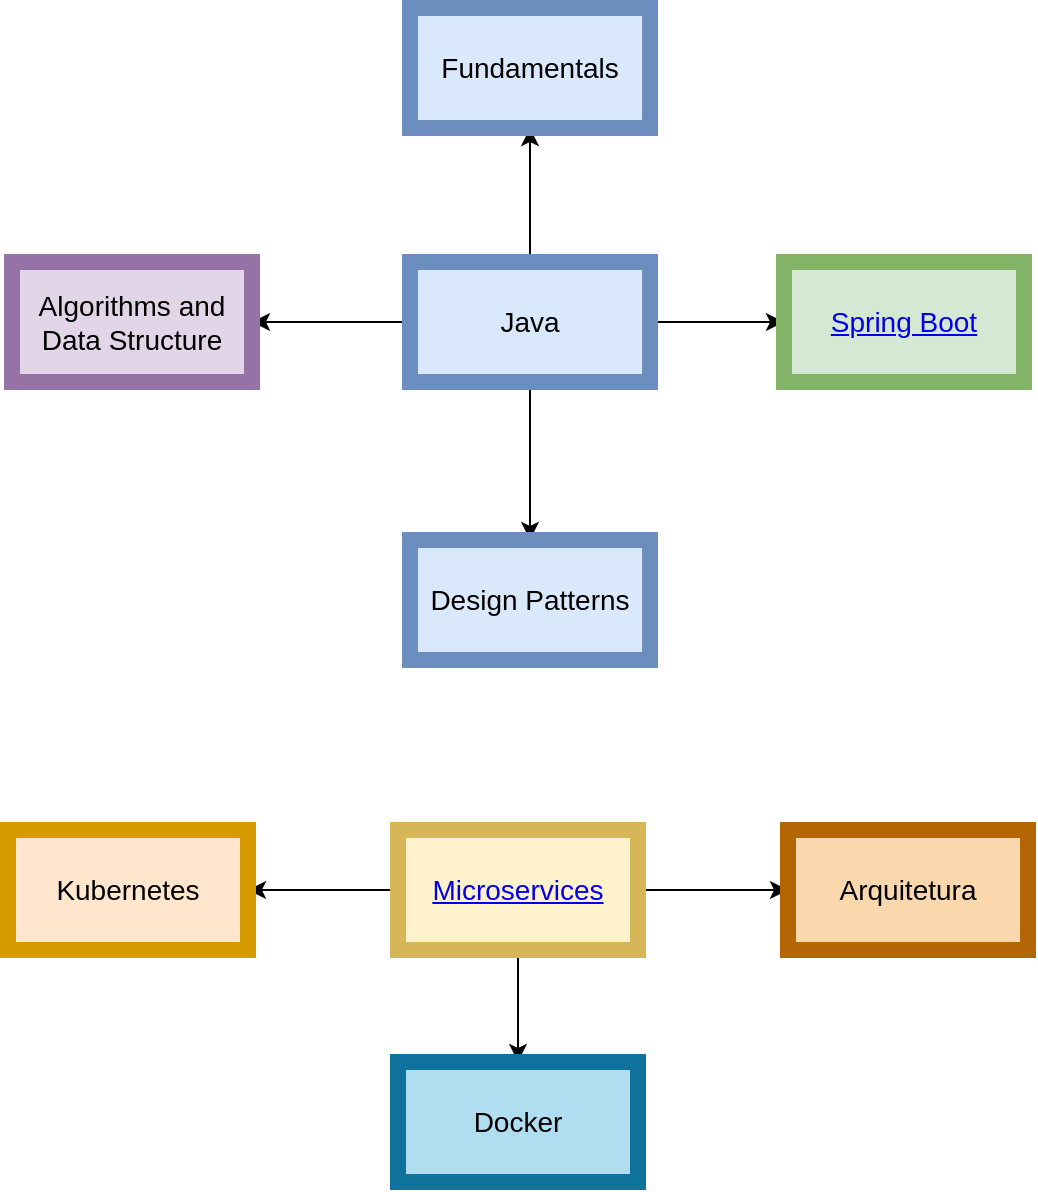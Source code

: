 <mxfile version="15.8.7" type="device" pages="6"><diagram id="kbGnq-TPXTudR8gtO8-b" name="study plan"><mxGraphModel dx="1346" dy="1938" grid="0" gridSize="10" guides="1" tooltips="1" connect="1" arrows="1" fold="1" page="1" pageScale="1" pageWidth="827" pageHeight="1169" math="0" shadow="0"><root><mxCell id="0"/><mxCell id="1" parent="0"/><mxCell id="55-_cdtYDqhyzyK0ff8D-12" style="edgeStyle=orthogonalEdgeStyle;rounded=0;orthogonalLoop=1;jettySize=auto;html=1;fontSize=14;" parent="1" source="55-_cdtYDqhyzyK0ff8D-1" target="55-_cdtYDqhyzyK0ff8D-4" edge="1"><mxGeometry relative="1" as="geometry"/></mxCell><mxCell id="55-_cdtYDqhyzyK0ff8D-13" style="edgeStyle=orthogonalEdgeStyle;rounded=0;orthogonalLoop=1;jettySize=auto;html=1;entryX=0.5;entryY=1;entryDx=0;entryDy=0;fontSize=14;" parent="1" source="55-_cdtYDqhyzyK0ff8D-1" target="55-_cdtYDqhyzyK0ff8D-5" edge="1"><mxGeometry relative="1" as="geometry"/></mxCell><mxCell id="55-_cdtYDqhyzyK0ff8D-14" style="edgeStyle=orthogonalEdgeStyle;rounded=0;orthogonalLoop=1;jettySize=auto;html=1;entryX=0;entryY=0.5;entryDx=0;entryDy=0;fontSize=14;" parent="1" source="55-_cdtYDqhyzyK0ff8D-1" target="55-_cdtYDqhyzyK0ff8D-3" edge="1"><mxGeometry relative="1" as="geometry"/></mxCell><mxCell id="3meGpAv1o4i2ULEsG5_q-2" style="edgeStyle=orthogonalEdgeStyle;rounded=0;orthogonalLoop=1;jettySize=auto;html=1;fontSize=14;" parent="1" source="55-_cdtYDqhyzyK0ff8D-1" target="3meGpAv1o4i2ULEsG5_q-1" edge="1"><mxGeometry relative="1" as="geometry"/></mxCell><mxCell id="55-_cdtYDqhyzyK0ff8D-1" value="Java" style="rounded=0;whiteSpace=wrap;html=1;strokeWidth=8;fillColor=#dae8fc;strokeColor=#6c8ebf;fontSize=14;" parent="1" vertex="1"><mxGeometry x="283" y="41" width="120" height="60" as="geometry"/></mxCell><mxCell id="55-_cdtYDqhyzyK0ff8D-8" style="edgeStyle=orthogonalEdgeStyle;rounded=0;orthogonalLoop=1;jettySize=auto;html=1;fontSize=14;" parent="1" source="55-_cdtYDqhyzyK0ff8D-2" target="55-_cdtYDqhyzyK0ff8D-7" edge="1"><mxGeometry relative="1" as="geometry"/></mxCell><mxCell id="55-_cdtYDqhyzyK0ff8D-9" style="edgeStyle=orthogonalEdgeStyle;rounded=0;orthogonalLoop=1;jettySize=auto;html=1;fontSize=14;" parent="1" source="55-_cdtYDqhyzyK0ff8D-2" target="55-_cdtYDqhyzyK0ff8D-6" edge="1"><mxGeometry relative="1" as="geometry"/></mxCell><mxCell id="55-_cdtYDqhyzyK0ff8D-11" style="edgeStyle=orthogonalEdgeStyle;rounded=0;orthogonalLoop=1;jettySize=auto;html=1;fontSize=14;" parent="1" source="55-_cdtYDqhyzyK0ff8D-2" target="55-_cdtYDqhyzyK0ff8D-10" edge="1"><mxGeometry relative="1" as="geometry"/></mxCell><mxCell id="55-_cdtYDqhyzyK0ff8D-2" value="&lt;a href=&quot;data:page/id,6a731a19-8d31-9384-78a2-239565b7b9f0&quot;&gt;Microservices&lt;/a&gt;" style="rounded=0;whiteSpace=wrap;html=1;strokeWidth=8;fillColor=#fff2cc;strokeColor=#d6b656;fontSize=14;" parent="1" vertex="1"><mxGeometry x="277" y="325" width="120" height="60" as="geometry"/></mxCell><mxCell id="55-_cdtYDqhyzyK0ff8D-3" value="&lt;a href=&quot;data:page/id,Dptkxv82JMY6hu6nzcHi&quot;&gt;Spring Boot&lt;/a&gt;" style="rounded=0;whiteSpace=wrap;html=1;strokeWidth=8;fillColor=#d5e8d4;strokeColor=#82b366;fontSize=14;" parent="1" vertex="1"><mxGeometry x="470" y="41" width="120" height="60" as="geometry"/></mxCell><mxCell id="55-_cdtYDqhyzyK0ff8D-4" value="Algorithms and Data Structure" style="rounded=0;whiteSpace=wrap;html=1;strokeWidth=8;fillColor=#e1d5e7;strokeColor=#9673a6;fontSize=14;" parent="1" vertex="1"><mxGeometry x="84" y="41" width="120" height="60" as="geometry"/></mxCell><mxCell id="55-_cdtYDqhyzyK0ff8D-5" value="Fundamentals" style="rounded=0;whiteSpace=wrap;html=1;strokeWidth=8;fillColor=#dae8fc;strokeColor=#6c8ebf;fontSize=14;" parent="1" vertex="1"><mxGeometry x="283" y="-86" width="120" height="60" as="geometry"/></mxCell><mxCell id="55-_cdtYDqhyzyK0ff8D-6" value="Docker" style="rounded=0;whiteSpace=wrap;html=1;strokeWidth=8;fillColor=#b1ddf0;strokeColor=#10739e;fontSize=14;" parent="1" vertex="1"><mxGeometry x="277" y="441" width="120" height="60" as="geometry"/></mxCell><mxCell id="55-_cdtYDqhyzyK0ff8D-7" value="Kubernetes" style="rounded=0;whiteSpace=wrap;html=1;strokeWidth=8;fillColor=#ffe6cc;strokeColor=#d79b00;fontSize=14;" parent="1" vertex="1"><mxGeometry x="82" y="325" width="120" height="60" as="geometry"/></mxCell><mxCell id="55-_cdtYDqhyzyK0ff8D-10" value="Arquitetura" style="rounded=0;whiteSpace=wrap;html=1;strokeWidth=8;fillColor=#fad7ac;strokeColor=#b46504;fontSize=14;" parent="1" vertex="1"><mxGeometry x="472" y="325" width="120" height="60" as="geometry"/></mxCell><mxCell id="3meGpAv1o4i2ULEsG5_q-1" value="Design Patterns" style="rounded=0;whiteSpace=wrap;html=1;strokeWidth=8;fillColor=#dae8fc;strokeColor=#6c8ebf;fontSize=14;" parent="1" vertex="1"><mxGeometry x="283" y="180" width="120" height="60" as="geometry"/></mxCell></root></mxGraphModel></diagram><diagram id="6a731a19-8d31-9384-78a2-239565b7b9f0" name="microservices"><mxGraphModel dx="2515" dy="769" grid="0" gridSize="10" guides="0" tooltips="1" connect="1" arrows="1" fold="1" page="1" pageScale="1" pageWidth="1169" pageHeight="827" background="none" math="0" shadow="0"><root><mxCell id="0"/><mxCell id="1" parent="0"/><mxCell id="1746" value="" style="edgeStyle=none;rounded=0;jumpStyle=none;html=1;shadow=0;labelBackgroundColor=none;startArrow=none;startFill=0;endArrow=classic;endFill=1;jettySize=auto;orthogonalLoop=1;strokeColor=#2F5B7C;strokeWidth=3;fontFamily=Helvetica;fontSize=16;fontColor=#23445D;spacing=5;" parent="1" source="1749" target="1771" edge="1"><mxGeometry relative="1" as="geometry"/></mxCell><mxCell id="1748" value="" style="edgeStyle=none;rounded=0;jumpStyle=none;html=1;shadow=0;labelBackgroundColor=none;startArrow=none;startFill=0;endArrow=classic;endFill=1;jettySize=auto;orthogonalLoop=1;strokeColor=#2F5B7C;strokeWidth=3;fontFamily=Helvetica;fontSize=16;fontColor=#23445D;spacing=5;" parent="1" source="1749" target="1753" edge="1"><mxGeometry relative="1" as="geometry"/></mxCell><mxCell id="1749" value="Container World" style="rounded=1;whiteSpace=wrap;html=1;shadow=0;labelBackgroundColor=none;strokeColor=none;strokeWidth=3;fillColor=#2F5B7C;fontFamily=Helvetica;fontSize=16;fontColor=#FFFFFF;align=center;fontStyle=1;spacing=5;arcSize=7;perimeterSpacing=2;" parent="1" vertex="1"><mxGeometry x="495" y="380.5" width="150" height="70" as="geometry"/></mxCell><mxCell id="1753" value="Kubernetes" style="rounded=1;whiteSpace=wrap;html=1;shadow=0;labelBackgroundColor=none;strokeColor=none;strokeWidth=3;fillColor=#FF3333;fontFamily=Helvetica;fontSize=14;fontColor=#FFFFFF;align=center;spacing=5;fontStyle=1;arcSize=7;perimeterSpacing=2;" parent="1" vertex="1"><mxGeometry x="295" y="385.5" width="150" height="60" as="geometry"/></mxCell><mxCell id="vf5vQlhIEn8N4HTZZktG-1773" style="edgeStyle=orthogonalEdgeStyle;rounded=0;orthogonalLoop=1;jettySize=auto;html=1;" parent="1" source="1771" target="vf5vQlhIEn8N4HTZZktG-1771" edge="1"><mxGeometry relative="1" as="geometry"><Array as="points"><mxPoint x="910" y="416"/><mxPoint x="910" y="325"/></Array></mxGeometry></mxCell><mxCell id="1771" value="Docker" style="rounded=1;whiteSpace=wrap;html=1;shadow=0;labelBackgroundColor=none;strokeColor=none;strokeWidth=3;fillColor=#12aab5;fontFamily=Helvetica;fontSize=14;fontColor=#FFFFFF;align=center;spacing=5;fontStyle=1;arcSize=7;perimeterSpacing=2;" parent="1" vertex="1"><mxGeometry x="720" y="385.5" width="150" height="60" as="geometry"/></mxCell><mxCell id="gWIFs761Fdbb7PngU2ld-1779" value="&lt;div style=&quot;text-align: left;&quot;&gt;&lt;font style=&quot;font-size: 16px;&quot; color=&quot;#ffffff&quot; face=&quot;Verdana&quot;&gt;Kubernetes is a portable, extensible, open source platform for managing containerized workloads and services&lt;/font&gt;&lt;br&gt;&lt;/div&gt;" style="rounded=0;whiteSpace=wrap;html=1;fillColor=#FF6666;fontColor=#ffffff;strokeColor=#6F0000;" parent="1" vertex="1"><mxGeometry x="20" y="294.5" width="265" height="120" as="geometry"/></mxCell><mxCell id="gWIFs761Fdbb7PngU2ld-1780" value="" style="shape=image;verticalLabelPosition=bottom;labelBackgroundColor=default;verticalAlign=top;aspect=fixed;imageAspect=0;image=https://d33wubrfki0l68.cloudfront.net/26a177ede4d7b032362289c6fccd448fc4a91174/eb693/images/docs/container_evolution.svg;" parent="1" vertex="1"><mxGeometry x="250" y="60.0" width="580" height="214.6" as="geometry"/></mxCell><mxCell id="gWIFs761Fdbb7PngU2ld-1781" value="&lt;span style=&quot;font-size: 16px;&quot;&gt;Kubernetes is open-source orchestration software that provides an API to control how and where those containers will run&lt;/span&gt;" style="rounded=0;whiteSpace=wrap;html=1;fontFamily=Verdana;fontColor=#ffffff;fillColor=#FF6666;align=left;strokeColor=#6F0000;" parent="1" vertex="1"><mxGeometry x="20" y="445.5" width="265" height="118.5" as="geometry"/></mxCell><mxCell id="gWIFs761Fdbb7PngU2ld-1782" value="" style="sketch=0;aspect=fixed;html=1;points=[];align=center;image;fontSize=12;image=img/lib/mscae/Docker.svg;labelBackgroundColor=none;fontFamily=Verdana;fontColor=#FFFFFF;fillColor=#0E4599;" parent="1" vertex="1"><mxGeometry x="720" y="314.9" width="80" height="65.6" as="geometry"/></mxCell><mxCell id="gWIFs761Fdbb7PngU2ld-1783" value="" style="sketch=0;html=1;dashed=0;whitespace=wrap;fillColor=#FF3333;strokeColor=#ffffff;points=[[0.005,0.63,0],[0.1,0.2,0],[0.9,0.2,0],[0.5,0,0],[0.995,0.63,0],[0.72,0.99,0],[0.5,1,0],[0.28,0.99,0]];shape=mxgraph.kubernetes.icon;prIcon=job;labelBackgroundColor=none;fontFamily=Verdana;fontSize=16;fontColor=#FFFFFF;" parent="1" vertex="1"><mxGeometry x="295" y="332.5" width="50" height="48" as="geometry"/></mxCell><mxCell id="gWIFs761Fdbb7PngU2ld-1784" value="&lt;span style=&quot;font-size: 16px;&quot;&gt;&lt;font color=&quot;#000000&quot;&gt;Docker is a suite development tool for creating, sharing and running individual containers.&lt;/font&gt;&lt;/span&gt;" style="rounded=0;whiteSpace=wrap;html=1;fontFamily=Verdana;fontColor=#ffffff;fillColor=#EEFAFD;align=left;strokeColor=#6F0000;" parent="1" vertex="1"><mxGeometry x="720" y="459.5" width="265" height="90.5" as="geometry"/></mxCell><mxCell id="gWIFs761Fdbb7PngU2ld-1785" value="" style="shape=image;verticalLabelPosition=bottom;labelBackgroundColor=default;verticalAlign=top;aspect=fixed;imageAspect=0;image=https://dt-cdn.net/wp-content/uploads/2021/09/docker_architecture.svg;" parent="1" vertex="1"><mxGeometry x="900" y="550" width="520" height="272" as="geometry"/></mxCell><mxCell id="vf5vQlhIEn8N4HTZZktG-1771" value="docker-compose" style="rounded=1;whiteSpace=wrap;html=1;shadow=0;labelBackgroundColor=none;strokeColor=none;strokeWidth=3;fillColor=#12aab5;fontFamily=Helvetica;fontSize=14;fontColor=#FFFFFF;align=center;spacing=5;fontStyle=1;arcSize=7;perimeterSpacing=2;" parent="1" vertex="1"><mxGeometry x="940" y="294.5" width="150" height="60" as="geometry"/></mxCell><mxCell id="vf5vQlhIEn8N4HTZZktG-1772" value="&lt;span style=&quot;font-size: 16px;&quot;&gt;&lt;font color=&quot;#000000&quot;&gt;Compose is a tool for defining and running multi-container Dockers applications, you can use YAML file to configure your application's services.&lt;/font&gt;&lt;/span&gt;" style="rounded=0;whiteSpace=wrap;html=1;fontFamily=Verdana;fontColor=#ffffff;fillColor=#EEFAFD;align=left;strokeColor=#6F0000;" parent="1" vertex="1"><mxGeometry x="1110" y="279.25" width="265" height="140.75" as="geometry"/></mxCell><mxCell id="vf5vQlhIEn8N4HTZZktG-1774" value="&lt;span style=&quot;font-size: 16px;&quot;&gt;&lt;font color=&quot;#66b2ff&quot; face=&quot;Courier New&quot;&gt;docker compose up&lt;/font&gt;&lt;/span&gt;" style="rounded=0;whiteSpace=wrap;html=1;fontFamily=Verdana;fontColor=#ffffff;fillColor=#000000;align=left;strokeColor=#6F0000;" parent="1" vertex="1"><mxGeometry x="1110" y="429.5" width="170" height="20.5" as="geometry"/></mxCell><mxCell id="f9AKN2UVQgBBTskNlGeu-1776" value="Car" style="swimlane;fontStyle=0;childLayout=stackLayout;horizontal=1;startSize=30;horizontalStack=0;resizeParent=1;resizeParentMax=0;resizeLast=0;collapsible=1;marginBottom=0;fontFamily=Verdana;fontSize=14;strokeColor=#9673a6;strokeWidth=5;fillColor=#e1d5e7;" parent="1" vertex="1"><mxGeometry x="-140" y="760" width="140" height="180" as="geometry"/></mxCell><mxCell id="f9AKN2UVQgBBTskNlGeu-1777" value="id" style="text;strokeColor=none;fillColor=none;align=left;verticalAlign=middle;spacingLeft=4;spacingRight=4;overflow=hidden;points=[[0,0.5],[1,0.5]];portConstraint=eastwest;rotatable=0;fontFamily=Verdana;fontSize=14;fontColor=#000000;" parent="f9AKN2UVQgBBTskNlGeu-1776" vertex="1"><mxGeometry y="30" width="140" height="30" as="geometry"/></mxCell><mxCell id="f9AKN2UVQgBBTskNlGeu-1778" value="model" style="text;strokeColor=none;fillColor=none;align=left;verticalAlign=middle;spacingLeft=4;spacingRight=4;overflow=hidden;points=[[0,0.5],[1,0.5]];portConstraint=eastwest;rotatable=0;fontFamily=Verdana;fontSize=14;fontColor=#000000;" parent="f9AKN2UVQgBBTskNlGeu-1776" vertex="1"><mxGeometry y="60" width="140" height="30" as="geometry"/></mxCell><mxCell id="f9AKN2UVQgBBTskNlGeu-1779" value="brand" style="text;strokeColor=none;fillColor=none;align=left;verticalAlign=middle;spacingLeft=4;spacingRight=4;overflow=hidden;points=[[0,0.5],[1,0.5]];portConstraint=eastwest;rotatable=0;fontFamily=Verdana;fontSize=14;fontColor=#000000;" parent="f9AKN2UVQgBBTskNlGeu-1776" vertex="1"><mxGeometry y="90" width="140" height="30" as="geometry"/></mxCell><mxCell id="f9AKN2UVQgBBTskNlGeu-1780" value="hp" style="text;strokeColor=none;fillColor=none;align=left;verticalAlign=middle;spacingLeft=4;spacingRight=4;overflow=hidden;points=[[0,0.5],[1,0.5]];portConstraint=eastwest;rotatable=0;fontFamily=Verdana;fontSize=14;fontColor=#000000;" parent="f9AKN2UVQgBBTskNlGeu-1776" vertex="1"><mxGeometry y="120" width="140" height="30" as="geometry"/></mxCell><mxCell id="f9AKN2UVQgBBTskNlGeu-1781" value="maxSpeed" style="text;strokeColor=none;fillColor=none;align=left;verticalAlign=middle;spacingLeft=4;spacingRight=4;overflow=hidden;points=[[0,0.5],[1,0.5]];portConstraint=eastwest;rotatable=0;fontFamily=Verdana;fontSize=14;fontColor=#000000;" parent="f9AKN2UVQgBBTskNlGeu-1776" vertex="1"><mxGeometry y="150" width="140" height="30" as="geometry"/></mxCell><mxCell id="f9AKN2UVQgBBTskNlGeu-1795" style="edgeStyle=orthogonalEdgeStyle;rounded=0;orthogonalLoop=1;jettySize=auto;html=1;fontFamily=Verdana;fontSize=14;fontColor=#000000;" parent="1" source="f9AKN2UVQgBBTskNlGeu-1785" target="f9AKN2UVQgBBTskNlGeu-1790" edge="1"><mxGeometry relative="1" as="geometry"/></mxCell><mxCell id="f9AKN2UVQgBBTskNlGeu-1785" value="API" style="rounded=0;whiteSpace=wrap;html=1;fontFamily=Verdana;fontSize=14;strokeColor=#b85450;strokeWidth=5;fillColor=#f8cecc;" parent="1" vertex="1"><mxGeometry x="50" y="762" width="120" height="60" as="geometry"/></mxCell><mxCell id="f9AKN2UVQgBBTskNlGeu-1786" value="/EXEMPLO :GET" style="rounded=0;whiteSpace=wrap;html=1;fontFamily=Verdana;fontSize=14;strokeColor=#82b366;strokeWidth=5;fillColor=#d5e8d4;" parent="1" vertex="1"><mxGeometry x="165" y="750" width="120" height="30" as="geometry"/></mxCell><mxCell id="f9AKN2UVQgBBTskNlGeu-1787" value="/ :GET" style="rounded=0;whiteSpace=wrap;html=1;fontFamily=Verdana;fontSize=14;strokeColor=#82b366;strokeWidth=5;fillColor=#d5e8d4;" parent="1" vertex="1"><mxGeometry x="165" y="780" width="120" height="30" as="geometry"/></mxCell><mxCell id="f9AKN2UVQgBBTskNlGeu-1788" value="/ : POST" style="rounded=0;whiteSpace=wrap;html=1;fontFamily=Verdana;fontSize=14;strokeColor=#82b366;strokeWidth=5;fillColor=#d5e8d4;" parent="1" vertex="1"><mxGeometry x="165" y="810" width="120" height="30" as="geometry"/></mxCell><mxCell id="f9AKN2UVQgBBTskNlGeu-1796" style="edgeStyle=orthogonalEdgeStyle;rounded=0;orthogonalLoop=1;jettySize=auto;html=1;entryX=0.5;entryY=1;entryDx=0;entryDy=0;fontFamily=Verdana;fontSize=14;fontColor=#000000;" parent="1" source="f9AKN2UVQgBBTskNlGeu-1790" target="f9AKN2UVQgBBTskNlGeu-1785" edge="1"><mxGeometry relative="1" as="geometry"/></mxCell><mxCell id="f9AKN2UVQgBBTskNlGeu-1790" value="MYSQL" style="shape=cylinder3;whiteSpace=wrap;html=1;boundedLbl=1;backgroundOutline=1;size=15;fontFamily=Verdana;fontSize=14;strokeColor=#d6b656;strokeWidth=5;fillColor=#fff2cc;" parent="1" vertex="1"><mxGeometry x="75" y="920" width="70" height="93.33" as="geometry"/></mxCell><mxCell id="f9AKN2UVQgBBTskNlGeu-1791" value="" style="sketch=0;aspect=fixed;html=1;points=[];align=center;image;fontSize=12;image=img/lib/mscae/Docker.svg;fontFamily=Verdana;fontColor=#000000;strokeColor=#006600;strokeWidth=5;fillColor=#FFFFFF;" parent="1" vertex="1"><mxGeometry x="180.58" y="922" width="88.42" height="72.5" as="geometry"/></mxCell><mxCell id="f9AKN2UVQgBBTskNlGeu-1792" value="&lt;font style=&quot;font-size: 12px;&quot;&gt;docker-compose&lt;/font&gt;" style="shape=note;whiteSpace=wrap;html=1;backgroundOutline=1;darkOpacity=0.05;fontFamily=Verdana;fontSize=14;strokeColor=#6c8ebf;strokeWidth=3;fillColor=#dae8fc;" parent="1" vertex="1"><mxGeometry x="294" y="897" width="80" height="97.5" as="geometry"/></mxCell><mxCell id="f9AKN2UVQgBBTskNlGeu-1797" value="&lt;font style=&quot;font-size: 11px;&quot;&gt;to start and configure mysql (check the configurations inside docker-compose)&lt;/font&gt;" style="rounded=1;whiteSpace=wrap;html=1;fontFamily=Verdana;fontSize=14;strokeColor=#6c8ebf;strokeWidth=2;fillColor=#dae8fc;align=left;glass=0;" parent="1" vertex="1"><mxGeometry x="180.58" y="1013.33" width="220" height="60" as="geometry"/></mxCell><mxCell id="f9AKN2UVQgBBTskNlGeu-1798" value="&lt;b&gt;&lt;font style=&quot;font-size: 21px;&quot;&gt;API - CAR&lt;/font&gt;&lt;/b&gt;" style="text;html=1;strokeColor=#9673a6;fillColor=#e1d5e7;align=center;verticalAlign=middle;whiteSpace=wrap;rounded=0;glass=0;fontFamily=Verdana;fontSize=12;" parent="1" vertex="1"><mxGeometry x="31" y="670" width="160" height="43" as="geometry"/></mxCell><mxCell id="f9AKN2UVQgBBTskNlGeu-1799" value="/csv :GET" style="rounded=0;whiteSpace=wrap;html=1;fontFamily=Verdana;fontSize=14;strokeColor=#82b366;strokeWidth=5;fillColor=#d5e8d4;" parent="1" vertex="1"><mxGeometry x="165" y="841" width="120" height="30" as="geometry"/></mxCell><mxCell id="f9AKN2UVQgBBTskNlGeu-1801" value="&lt;font style=&quot;font-size: 9px;&quot;&gt;convert all cars from mysql into csv file.&lt;/font&gt;" style="rounded=1;whiteSpace=wrap;html=1;fontFamily=Verdana;fontSize=14;strokeColor=#666666;strokeWidth=2;fillColor=#f5f5f5;align=left;glass=0;fontColor=#333333;" parent="1" vertex="1"><mxGeometry x="322" y="849" width="188" height="20" as="geometry"/></mxCell><mxCell id="f9AKN2UVQgBBTskNlGeu-1800" value="" style="sketch=0;pointerEvents=1;shadow=0;dashed=0;html=1;strokeColor=none;fillColor=#505050;labelPosition=center;verticalLabelPosition=bottom;verticalAlign=top;outlineConnect=0;align=center;shape=mxgraph.office.concepts.download;rounded=1;glass=0;fontFamily=Verdana;fontSize=21;fontColor=#000000;" parent="1" vertex="1"><mxGeometry x="291" y="843" width="24.86" height="29" as="geometry"/></mxCell></root></mxGraphModel></diagram><diagram id="Dptkxv82JMY6hu6nzcHi" name="spring"><mxGraphModel dx="2173" dy="1938" grid="1" gridSize="10" guides="1" tooltips="1" connect="1" arrows="1" fold="1" page="1" pageScale="1" pageWidth="827" pageHeight="1169" math="0" shadow="0"><root><mxCell id="0"/><mxCell id="1" parent="0"/><mxCell id="MZFndLE01fhHQ8SadDTf-21" value="" style="rounded=0;whiteSpace=wrap;html=1;fontFamily=Verdana;fontSize=14;strokeWidth=5;fillColor=#FFFFFF;strokeColor=#006600;fontColor=#333333;" parent="1" vertex="1"><mxGeometry x="-740" y="-25" width="590" height="610" as="geometry"/></mxCell><mxCell id="MZFndLE01fhHQ8SadDTf-10" style="edgeStyle=orthogonalEdgeStyle;rounded=0;orthogonalLoop=1;jettySize=auto;html=1;fontFamily=Verdana;fontSize=14;fontColor=#000000;" parent="1" source="MZFndLE01fhHQ8SadDTf-1" target="MZFndLE01fhHQ8SadDTf-5" edge="1"><mxGeometry relative="1" as="geometry"/></mxCell><mxCell id="MZFndLE01fhHQ8SadDTf-1" value="&lt;font color=&quot;#33ff33&quot; face=&quot;Verdana&quot; style=&quot;font-size: 19px;&quot;&gt;Spring&lt;/font&gt;" style="rounded=0;whiteSpace=wrap;html=1;fontFamily=Courier New;fontColor=#66B2FF;fillColor=#000000;" parent="1" vertex="1"><mxGeometry x="350" y="280" width="120" height="60" as="geometry"/></mxCell><mxCell id="MZFndLE01fhHQ8SadDTf-2" value="&lt;font style=&quot;font-size: 14px;&quot; face=&quot;Verdana&quot;&gt;Spring is an ecosystem of projects that make programming Java quicker, easier and safer.&lt;/font&gt;" style="rounded=0;whiteSpace=wrap;html=1;fontFamily=Courier New;fillColor=#d5e8d4;strokeColor=#82b366;" parent="1" vertex="1"><mxGeometry x="480" y="190" width="220" height="100" as="geometry"/></mxCell><mxCell id="MZFndLE01fhHQ8SadDTf-3" value="&lt;font style=&quot;font-size: 14px;&quot; face=&quot;Verdana&quot;&gt;Spring boot is a project from spring plataform.&lt;/font&gt;" style="rounded=0;whiteSpace=wrap;html=1;fontFamily=Courier New;fillColor=#d5e8d4;strokeColor=#82b366;" parent="1" vertex="1"><mxGeometry x="105" y="360" width="220" height="50" as="geometry"/></mxCell><mxCell id="MZFndLE01fhHQ8SadDTf-4" value="&lt;span style=&quot;font-size: 14px; font-family: Verdana; background-color: initial;&quot;&gt;Spring Boot Spring Framework (Core) Spring Data Spring Cloud Spring Security Spring Integration Spring Batch Spring Web Flow Spring Web Services&lt;/span&gt;" style="rounded=0;whiteSpace=wrap;html=1;fontFamily=Courier New;fillColor=#d5e8d4;strokeColor=#82b366;align=left;" parent="1" vertex="1"><mxGeometry x="710" y="190" width="265.83" height="110" as="geometry"/></mxCell><mxCell id="MZFndLE01fhHQ8SadDTf-11" style="edgeStyle=orthogonalEdgeStyle;rounded=0;orthogonalLoop=1;jettySize=auto;html=1;fontFamily=Verdana;fontSize=14;fontColor=#000000;" parent="1" source="MZFndLE01fhHQ8SadDTf-5" target="MZFndLE01fhHQ8SadDTf-7" edge="1"><mxGeometry relative="1" as="geometry"/></mxCell><mxCell id="MZFndLE01fhHQ8SadDTf-12" style="edgeStyle=orthogonalEdgeStyle;rounded=0;orthogonalLoop=1;jettySize=auto;html=1;entryX=1;entryY=0.5;entryDx=0;entryDy=0;fontFamily=Verdana;fontSize=14;fontColor=#000000;" parent="1" source="MZFndLE01fhHQ8SadDTf-5" target="MZFndLE01fhHQ8SadDTf-6" edge="1"><mxGeometry relative="1" as="geometry"/></mxCell><mxCell id="MZFndLE01fhHQ8SadDTf-5" value="&lt;font color=&quot;#33ff33&quot; face=&quot;Verdana&quot; style=&quot;font-size: 19px;&quot;&gt;Spring-boot&lt;/font&gt;" style="rounded=0;whiteSpace=wrap;html=1;fontFamily=Courier New;fontColor=#66B2FF;fillColor=#000000;strokeWidth=2;" parent="1" vertex="1"><mxGeometry x="150" y="280" width="130" height="60" as="geometry"/></mxCell><mxCell id="MZFndLE01fhHQ8SadDTf-6" value="&lt;font color=&quot;#33ff33&quot; face=&quot;Verdana&quot; style=&quot;font-size: 19px;&quot;&gt;Spring initialzr&lt;/font&gt;" style="rounded=0;whiteSpace=wrap;html=1;fontFamily=Courier New;fontColor=#66B2FF;fillColor=#000000;" parent="1" vertex="1"><mxGeometry x="-90" y="80" width="170" height="40" as="geometry"/></mxCell><mxCell id="MZFndLE01fhHQ8SadDTf-23" style="edgeStyle=orthogonalEdgeStyle;rounded=0;orthogonalLoop=1;jettySize=auto;html=1;fontFamily=Verdana;fontSize=14;fontColor=#000000;" parent="1" source="MZFndLE01fhHQ8SadDTf-7" target="MZFndLE01fhHQ8SadDTf-21" edge="1"><mxGeometry relative="1" as="geometry"/></mxCell><mxCell id="MZFndLE01fhHQ8SadDTf-7" value="&lt;font color=&quot;#33ff33&quot; face=&quot;Verdana&quot; style=&quot;font-size: 19px;&quot;&gt;Annotations @&lt;/font&gt;" style="rounded=0;whiteSpace=wrap;html=1;fontFamily=Courier New;fontColor=#66B2FF;fillColor=#000000;" parent="1" vertex="1"><mxGeometry x="-90" y="260" width="170" height="40" as="geometry"/></mxCell><mxCell id="MZFndLE01fhHQ8SadDTf-8" value="&lt;font color=&quot;#33ff33&quot; face=&quot;Verdana&quot; style=&quot;font-size: 19px;&quot;&gt;@RestController&lt;/font&gt;" style="rounded=0;whiteSpace=wrap;html=1;fontFamily=Courier New;fontColor=#66B2FF;fillColor=#000000;" parent="1" vertex="1"><mxGeometry x="-420" y="5" width="200" height="40" as="geometry"/></mxCell><mxCell id="MZFndLE01fhHQ8SadDTf-14" value="&lt;font style=&quot;font-size: 14px;&quot; face=&quot;Verdana&quot;&gt;Declare that the class is a web controller&amp;nbsp;&lt;/font&gt;" style="rounded=0;whiteSpace=wrap;html=1;fontFamily=Courier New;fillColor=#d5e8d4;strokeColor=#82b366;" parent="1" vertex="1"><mxGeometry x="-660" y="5" width="230" height="40" as="geometry"/></mxCell><mxCell id="MZFndLE01fhHQ8SadDTf-15" value="&lt;font color=&quot;#33ff33&quot; face=&quot;Verdana&quot; style=&quot;font-size: 14px;&quot;&gt;@EnableAutoConfiguration&lt;/font&gt;" style="rounded=0;whiteSpace=wrap;html=1;fontFamily=Courier New;fontColor=#66B2FF;fillColor=#000000;" parent="1" vertex="1"><mxGeometry x="-420" y="65" width="200" height="50" as="geometry"/></mxCell><mxCell id="MZFndLE01fhHQ8SadDTf-16" value="&lt;font face=&quot;Verdana&quot;&gt;&lt;span style=&quot;font-size: 14px;&quot;&gt;Tells to Spring automatically configure the application based on the dependencies&lt;/span&gt;&lt;/font&gt;" style="rounded=0;whiteSpace=wrap;html=1;fontFamily=Courier New;fillColor=#d5e8d4;strokeColor=#82b366;" parent="1" vertex="1"><mxGeometry x="-660" y="65" width="230" height="50" as="geometry"/></mxCell><mxCell id="MZFndLE01fhHQ8SadDTf-18" value="&lt;font color=&quot;#33ff33&quot; face=&quot;Verdana&quot; style=&quot;font-size: 19px;&quot;&gt;@RequestMapping&lt;/font&gt;" style="rounded=0;whiteSpace=wrap;html=1;fontFamily=Courier New;fontColor=#66B2FF;fillColor=#000000;" parent="1" vertex="1"><mxGeometry x="-420" y="145" width="200" height="40" as="geometry"/></mxCell><mxCell id="MZFndLE01fhHQ8SadDTf-19" value="&lt;font face=&quot;Verdana&quot;&gt;&lt;span style=&quot;font-size: 14px;&quot;&gt;Used to map requests&lt;/span&gt;&lt;/font&gt;" style="rounded=0;whiteSpace=wrap;html=1;fontFamily=Courier New;fillColor=#d5e8d4;strokeColor=#82b366;" parent="1" vertex="1"><mxGeometry x="-660" y="145" width="230" height="40" as="geometry"/></mxCell><mxCell id="9zqOnmc95bfNwCySWQtH-1" value="&lt;font color=&quot;#33ff33&quot; face=&quot;Verdana&quot; style=&quot;font-size: 19px;&quot;&gt;@Autowired&lt;/font&gt;" style="rounded=0;whiteSpace=wrap;html=1;fontFamily=Courier New;fontColor=#66B2FF;fillColor=#000000;" parent="1" vertex="1"><mxGeometry x="-420" y="205" width="200" height="40" as="geometry"/></mxCell><mxCell id="9zqOnmc95bfNwCySWQtH-2" value="&lt;font face=&quot;Verdana&quot;&gt;&lt;span style=&quot;font-size: 14px;&quot;&gt;Force the dependency injection&lt;/span&gt;&lt;/font&gt;" style="rounded=0;whiteSpace=wrap;html=1;fontFamily=Courier New;fillColor=#d5e8d4;strokeColor=#82b366;" parent="1" vertex="1"><mxGeometry x="-660" y="205" width="230" height="40" as="geometry"/></mxCell><mxCell id="9zqOnmc95bfNwCySWQtH-3" value="&lt;font color=&quot;#33ff33&quot; face=&quot;Verdana&quot; style=&quot;font-size: 19px;&quot;&gt;@Service&lt;/font&gt;" style="rounded=0;whiteSpace=wrap;html=1;fontFamily=Courier New;fontColor=#66B2FF;fillColor=#000000;" parent="1" vertex="1"><mxGeometry x="-420" y="275" width="200" height="80" as="geometry"/></mxCell><mxCell id="9zqOnmc95bfNwCySWQtH-4" value="&lt;font face=&quot;Verdana&quot;&gt;&lt;span style=&quot;font-size: 14px;&quot;&gt;To indicate that class belongs to service layer, a candidate for dependency injection as (@Component)&lt;/span&gt;&lt;/font&gt;" style="rounded=0;whiteSpace=wrap;html=1;fontFamily=Courier New;fillColor=#d5e8d4;strokeColor=#82b366;" parent="1" vertex="1"><mxGeometry x="-660" y="275" width="230" height="80" as="geometry"/></mxCell><mxCell id="9zqOnmc95bfNwCySWQtH-9" style="edgeStyle=orthogonalEdgeStyle;rounded=0;orthogonalLoop=1;jettySize=auto;html=1;fontFamily=Verdana;fontSize=9;fontColor=#000000;fillColor=#d5e8d4;strokeColor=#82b366;" parent="1" source="9zqOnmc95bfNwCySWQtH-5" target="9zqOnmc95bfNwCySWQtH-7" edge="1"><mxGeometry relative="1" as="geometry"/></mxCell><mxCell id="9zqOnmc95bfNwCySWQtH-10" style="edgeStyle=orthogonalEdgeStyle;rounded=0;orthogonalLoop=1;jettySize=auto;html=1;fontFamily=Verdana;fontSize=9;fontColor=#000000;fillColor=#d5e8d4;strokeColor=#82b366;" parent="1" source="9zqOnmc95bfNwCySWQtH-5" target="9zqOnmc95bfNwCySWQtH-8" edge="1"><mxGeometry relative="1" as="geometry"/></mxCell><mxCell id="9zqOnmc95bfNwCySWQtH-11" style="edgeStyle=orthogonalEdgeStyle;rounded=0;orthogonalLoop=1;jettySize=auto;html=1;fontFamily=Verdana;fontSize=9;fontColor=#000000;fillColor=#d5e8d4;strokeColor=#82b366;" parent="1" source="9zqOnmc95bfNwCySWQtH-5" target="9zqOnmc95bfNwCySWQtH-6" edge="1"><mxGeometry relative="1" as="geometry"/></mxCell><mxCell id="9zqOnmc95bfNwCySWQtH-5" value="&lt;font face=&quot;Verdana&quot; style=&quot;font-size: 19px;&quot;&gt;@Component&lt;/font&gt;" style="rounded=0;whiteSpace=wrap;html=1;fontFamily=Courier New;fillColor=#d5e8d4;strokeColor=#82b366;fontColor=#000000;" parent="1" vertex="1"><mxGeometry x="-525.5" y="395" width="163" height="40" as="geometry"/></mxCell><mxCell id="9zqOnmc95bfNwCySWQtH-6" value="&lt;font face=&quot;Verdana&quot; style=&quot;font-size: 19px;&quot;&gt;@Controller&lt;/font&gt;" style="rounded=0;whiteSpace=wrap;html=1;fontFamily=Courier New;fillColor=#d5e8d4;strokeColor=#82b366;fontColor=#000000;" parent="1" vertex="1"><mxGeometry x="-724.75" y="505" width="163" height="40" as="geometry"/></mxCell><mxCell id="9zqOnmc95bfNwCySWQtH-7" value="&lt;font face=&quot;Verdana&quot; style=&quot;font-size: 19px;&quot;&gt;@Service&lt;br&gt;&lt;/font&gt;" style="rounded=0;whiteSpace=wrap;html=1;fontFamily=Courier New;fillColor=#d5e8d4;strokeColor=#82b366;fontColor=#000000;" parent="1" vertex="1"><mxGeometry x="-526.25" y="505" width="163" height="40" as="geometry"/></mxCell><mxCell id="9zqOnmc95bfNwCySWQtH-8" value="&lt;font face=&quot;Verdana&quot; style=&quot;font-size: 19px;&quot;&gt;@Repository&lt;br&gt;&lt;/font&gt;" style="rounded=0;whiteSpace=wrap;html=1;fontFamily=Courier New;fillColor=#d5e8d4;strokeColor=#82b366;fontColor=#000000;" parent="1" vertex="1"><mxGeometry x="-326.25" y="505" width="163" height="40" as="geometry"/></mxCell></root></mxGraphModel></diagram><diagram id="gtycQLlZD9U5ZwqrQs2t" name="java fundamentals"><mxGraphModel dx="2173" dy="1938" grid="0" gridSize="10" guides="1" tooltips="1" connect="1" arrows="1" fold="1" page="1" pageScale="1" pageWidth="827" pageHeight="1169" math="0" shadow="0"><root><mxCell id="0"/><mxCell id="1" parent="0"/><mxCell id="m5G7LguiJUXCUZ4dHNya-11" style="edgeStyle=orthogonalEdgeStyle;rounded=0;orthogonalLoop=1;jettySize=auto;html=1;fontSize=14;" parent="1" source="m5G7LguiJUXCUZ4dHNya-2" target="m5G7LguiJUXCUZ4dHNya-6" edge="1"><mxGeometry relative="1" as="geometry"/></mxCell><mxCell id="m5G7LguiJUXCUZ4dHNya-2" value="Data Structure" style="rounded=0;whiteSpace=wrap;html=1;strokeWidth=8;fillColor=#dae8fc;strokeColor=#6c8ebf;fontSize=14;" parent="1" vertex="1"><mxGeometry x="283" y="41" width="120" height="60" as="geometry"/></mxCell><mxCell id="m5G7LguiJUXCUZ4dHNya-5" style="edgeStyle=orthogonalEdgeStyle;rounded=0;orthogonalLoop=1;jettySize=auto;html=1;entryX=0.5;entryY=0;entryDx=0;entryDy=0;fontSize=14;" parent="1" source="m5G7LguiJUXCUZ4dHNya-3" target="m5G7LguiJUXCUZ4dHNya-2" edge="1"><mxGeometry relative="1" as="geometry"/></mxCell><mxCell id="6APumPZVNYS-OADwzDdK-7" style="edgeStyle=orthogonalEdgeStyle;rounded=0;orthogonalLoop=1;jettySize=auto;html=1;entryX=0;entryY=0.5;entryDx=0;entryDy=0;fontSize=12;" parent="1" source="m5G7LguiJUXCUZ4dHNya-3" target="m5G7LguiJUXCUZ4dHNya-14" edge="1"><mxGeometry relative="1" as="geometry"/></mxCell><mxCell id="6APumPZVNYS-OADwzDdK-18" style="edgeStyle=orthogonalEdgeStyle;rounded=0;orthogonalLoop=1;jettySize=auto;html=1;entryX=1;entryY=0.5;entryDx=0;entryDy=0;fontSize=12;" parent="1" source="m5G7LguiJUXCUZ4dHNya-3" target="6APumPZVNYS-OADwzDdK-17" edge="1"><mxGeometry relative="1" as="geometry"/></mxCell><mxCell id="m5G7LguiJUXCUZ4dHNya-3" value="Java Fundamentals" style="rounded=0;whiteSpace=wrap;html=1;strokeWidth=8;fillColor=#dae8fc;strokeColor=#6c8ebf;fontSize=14;" parent="1" vertex="1"><mxGeometry x="283" y="-86" width="120" height="60" as="geometry"/></mxCell><mxCell id="m5G7LguiJUXCUZ4dHNya-9" style="edgeStyle=orthogonalEdgeStyle;rounded=0;orthogonalLoop=1;jettySize=auto;html=1;entryX=0.5;entryY=0;entryDx=0;entryDy=0;fontSize=14;" parent="1" source="m5G7LguiJUXCUZ4dHNya-6" target="m5G7LguiJUXCUZ4dHNya-7" edge="1"><mxGeometry relative="1" as="geometry"/></mxCell><mxCell id="m5G7LguiJUXCUZ4dHNya-10" style="edgeStyle=orthogonalEdgeStyle;rounded=0;orthogonalLoop=1;jettySize=auto;html=1;fontSize=14;" parent="1" source="m5G7LguiJUXCUZ4dHNya-6" target="m5G7LguiJUXCUZ4dHNya-8" edge="1"><mxGeometry relative="1" as="geometry"/></mxCell><mxCell id="m5G7LguiJUXCUZ4dHNya-6" value="List" style="rounded=0;whiteSpace=wrap;html=1;strokeWidth=8;fillColor=#d0cee2;strokeColor=#56517e;fontSize=14;" parent="1" vertex="1"><mxGeometry x="283" y="158" width="120" height="60" as="geometry"/></mxCell><mxCell id="m5G7LguiJUXCUZ4dHNya-7" value="ArrayList" style="rounded=0;whiteSpace=wrap;html=1;strokeWidth=8;fillColor=#fad7ac;strokeColor=#b46504;fontSize=14;" parent="1" vertex="1"><mxGeometry x="184" y="285" width="120" height="60" as="geometry"/></mxCell><mxCell id="m5G7LguiJUXCUZ4dHNya-8" value="LinkedList" style="rounded=0;whiteSpace=wrap;html=1;strokeWidth=8;fillColor=#dae8fc;strokeColor=#6c8ebf;fontSize=14;" parent="1" vertex="1"><mxGeometry x="377" y="285" width="120" height="60" as="geometry"/></mxCell><mxCell id="m5G7LguiJUXCUZ4dHNya-12" value="&lt;font style=&quot;font-size: 12px;&quot;&gt;Java create a regular array, when an element is added, it is placed into the array. If the array is big enough, a new, larger array is created to replace the old one and the old array is removed.&lt;/font&gt;" style="rounded=0;whiteSpace=wrap;html=1;strokeWidth=4;fillColor=#fad7ac;strokeColor=#b46504;fontSize=14;" parent="1" vertex="1"><mxGeometry x="81" y="356" width="223" height="105" as="geometry"/></mxCell><mxCell id="m5G7LguiJUXCUZ4dHNya-13" value="&lt;font style=&quot;font-size: 12px;&quot;&gt;LinkedList stores its items in &quot;containers&quot;. The list has a link to the first container and each other has a link to the next container on the list.&lt;/font&gt;" style="rounded=0;whiteSpace=wrap;html=1;strokeWidth=4;fillColor=#b1ddf0;strokeColor=#10739e;fontSize=14;" parent="1" vertex="1"><mxGeometry x="375" y="356" width="232" height="105" as="geometry"/></mxCell><mxCell id="6APumPZVNYS-OADwzDdK-9" style="edgeStyle=orthogonalEdgeStyle;rounded=0;orthogonalLoop=1;jettySize=auto;html=1;fontSize=12;" parent="1" source="m5G7LguiJUXCUZ4dHNya-14" target="6APumPZVNYS-OADwzDdK-1" edge="1"><mxGeometry relative="1" as="geometry"/></mxCell><mxCell id="m5G7LguiJUXCUZ4dHNya-14" value="Algoritimos" style="rounded=0;whiteSpace=wrap;html=1;strokeWidth=8;fillColor=#fad9d5;strokeColor=#ae4132;fontSize=14;" parent="1" vertex="1"><mxGeometry x="518" y="-86" width="120" height="60" as="geometry"/></mxCell><mxCell id="6APumPZVNYS-OADwzDdK-11" style="edgeStyle=orthogonalEdgeStyle;rounded=0;orthogonalLoop=1;jettySize=auto;html=1;fontSize=12;" parent="1" source="6APumPZVNYS-OADwzDdK-1" target="6APumPZVNYS-OADwzDdK-4" edge="1"><mxGeometry relative="1" as="geometry"/></mxCell><mxCell id="6APumPZVNYS-OADwzDdK-12" style="edgeStyle=orthogonalEdgeStyle;rounded=0;orthogonalLoop=1;jettySize=auto;html=1;entryX=0;entryY=0.5;entryDx=0;entryDy=0;fontSize=12;" parent="1" source="6APumPZVNYS-OADwzDdK-1" target="6APumPZVNYS-OADwzDdK-3" edge="1"><mxGeometry relative="1" as="geometry"/></mxCell><mxCell id="6APumPZVNYS-OADwzDdK-15" style="edgeStyle=orthogonalEdgeStyle;rounded=0;orthogonalLoop=1;jettySize=auto;html=1;entryX=0;entryY=0.5;entryDx=0;entryDy=0;fontSize=12;" parent="1" source="6APumPZVNYS-OADwzDdK-1" target="6APumPZVNYS-OADwzDdK-14" edge="1"><mxGeometry relative="1" as="geometry"/></mxCell><mxCell id="6APumPZVNYS-OADwzDdK-1" value="Categories" style="rounded=0;whiteSpace=wrap;html=1;strokeWidth=8;fillColor=#ffcccc;strokeColor=#FF66B3;fontSize=14;" parent="1" vertex="1"><mxGeometry x="714" y="-86" width="120" height="60" as="geometry"/></mxCell><mxCell id="6APumPZVNYS-OADwzDdK-3" value="Constant time O(1)" style="rounded=0;whiteSpace=wrap;html=1;strokeWidth=8;fillColor=#ffcc99;strokeColor=#FFD966;fontSize=14;" parent="1" vertex="1"><mxGeometry x="899" y="-205" width="120" height="60" as="geometry"/></mxCell><mxCell id="6APumPZVNYS-OADwzDdK-4" value="Linear time O(n)" style="rounded=0;whiteSpace=wrap;html=1;strokeWidth=8;fillColor=#ffcc99;strokeColor=#FFD966;fontSize=14;" parent="1" vertex="1"><mxGeometry x="899" y="-86" width="120" height="60" as="geometry"/></mxCell><mxCell id="6APumPZVNYS-OADwzDdK-5" value="&lt;span style=&quot;font-size: 12px;&quot;&gt;For example, when you access a specific position on array. You'll do only one operation independent of the input name[120]&lt;/span&gt;" style="rounded=0;whiteSpace=wrap;html=1;strokeWidth=4;fillColor=#b1ddf0;strokeColor=#10739e;fontSize=14;" parent="1" vertex="1"><mxGeometry x="1034" y="-220.5" width="232" height="91" as="geometry"/></mxCell><mxCell id="6APumPZVNYS-OADwzDdK-6" value="&lt;span style=&quot;font-size: 12px;&quot;&gt;An algorithm is linear if the runtime is proportional to the size of the input. For exemplo, if I would like to search a specific number in array size 10. In the worst case, it'd take 10 times to find the value.&lt;/span&gt;" style="rounded=0;whiteSpace=wrap;html=1;strokeWidth=4;fillColor=#b1ddf0;strokeColor=#10739e;fontSize=14;" parent="1" vertex="1"><mxGeometry x="1034" y="-105.5" width="232" height="91" as="geometry"/></mxCell><mxCell id="6APumPZVNYS-OADwzDdK-13" value="" style="shape=image;verticalLabelPosition=bottom;labelBackgroundColor=default;verticalAlign=top;aspect=fixed;imageAspect=0;image=https://res.cloudinary.com/practicaldev/image/fetch/s--LwdH0L3f--/c_imagga_scale,f_auto,fl_progressive,h_420,q_auto,w_1000/https://dev-to-uploads.s3.amazonaws.com/i/arh0q6t4946tyuhknrjf.png;" parent="1" vertex="1"><mxGeometry x="815" y="131" width="520" height="218" as="geometry"/></mxCell><mxCell id="6APumPZVNYS-OADwzDdK-14" value="Quadradic time O(N AO QUADRADO)" style="rounded=0;whiteSpace=wrap;html=1;strokeWidth=8;fillColor=#ffcc99;strokeColor=#FFD966;fontSize=14;" parent="1" vertex="1"><mxGeometry x="899" y="35" width="120" height="60" as="geometry"/></mxCell><mxCell id="6APumPZVNYS-OADwzDdK-16" value="&lt;span style=&quot;font-size: 12px;&quot;&gt;If you need to check if the item appears more than once in array. You'll need to get each number and compare to others.&lt;/span&gt;" style="rounded=0;whiteSpace=wrap;html=1;strokeWidth=4;fillColor=#b1ddf0;strokeColor=#10739e;fontSize=14;" parent="1" vertex="1"><mxGeometry x="1034" y="17" width="232" height="91" as="geometry"/></mxCell><mxCell id="6APumPZVNYS-OADwzDdK-23" style="edgeStyle=orthogonalEdgeStyle;rounded=0;orthogonalLoop=1;jettySize=auto;html=1;fontSize=12;" parent="1" source="6APumPZVNYS-OADwzDdK-17" target="6APumPZVNYS-OADwzDdK-21" edge="1"><mxGeometry relative="1" as="geometry"/></mxCell><mxCell id="6APumPZVNYS-OADwzDdK-17" value="Oriented Object" style="rounded=0;whiteSpace=wrap;html=1;strokeWidth=8;fillColor=#fad9d5;strokeColor=#ae4132;fontSize=14;" parent="1" vertex="1"><mxGeometry x="64" y="-86" width="120" height="60" as="geometry"/></mxCell><mxCell id="6APumPZVNYS-OADwzDdK-19" value="Generics &amp;lt;T&amp;gt;" style="rounded=0;whiteSpace=wrap;html=1;strokeWidth=8;fillColor=#fad9d5;strokeColor=#ae4132;fontSize=14;" parent="1" vertex="1"><mxGeometry x="-136" y="75" width="120" height="60" as="geometry"/></mxCell><mxCell id="6APumPZVNYS-OADwzDdK-26" style="edgeStyle=orthogonalEdgeStyle;rounded=0;orthogonalLoop=1;jettySize=auto;html=1;fontSize=12;" parent="1" source="6APumPZVNYS-OADwzDdK-21" target="6APumPZVNYS-OADwzDdK-22" edge="1"><mxGeometry relative="1" as="geometry"/></mxCell><mxCell id="6APumPZVNYS-OADwzDdK-21" value="hashCode equals" style="rounded=0;whiteSpace=wrap;html=1;strokeWidth=8;fillColor=#cdeb8b;strokeColor=#009900;fontSize=14;" parent="1" vertex="1"><mxGeometry x="-136" y="-86" width="120" height="60" as="geometry"/></mxCell><mxCell id="6APumPZVNYS-OADwzDdK-22" value="&lt;b&gt;To compare objects:&lt;/b&gt;&lt;br&gt;&lt;br&gt;&lt;b&gt;equals:&lt;/b&gt; slow, 100%.&lt;br&gt;return true or false&lt;br&gt;&lt;br&gt;&lt;div style=&quot;&quot;&gt;&lt;span style=&quot;background-color: initial;&quot;&gt;&lt;b&gt;Hash code:&lt;/b&gt; faster, but answer isn't reliable. it return a int number generated from the object&lt;/span&gt;&lt;/div&gt;" style="rounded=0;whiteSpace=wrap;html=1;strokeWidth=3;fillColor=#cdeb8b;strokeColor=#009900;fontSize=14;align=left;" parent="1" vertex="1"><mxGeometry x="-341" y="-138" width="168" height="164" as="geometry"/></mxCell></root></mxGraphModel></diagram><diagram id="rTAezrSe_H_MGonWdvlU" name="algoritimos e data structure"><mxGraphModel dx="2173" dy="769" grid="1" gridSize="10" guides="1" tooltips="1" connect="1" arrows="1" fold="1" page="1" pageScale="1" pageWidth="827" pageHeight="1169" math="0" shadow="0"><root><mxCell id="0"/><mxCell id="1" parent="0"/><mxCell id="b1TrNveahz8NyheQz7zM-8" style="edgeStyle=orthogonalEdgeStyle;rounded=0;orthogonalLoop=1;jettySize=auto;html=1;fontFamily=Roboto Slab;fontSource=https%3A%2F%2Ffonts.googleapis.com%2Fcss%3Ffamily%3DRoboto%2BSlab;fontSize=44;" parent="1" source="b1TrNveahz8NyheQz7zM-1" target="b1TrNveahz8NyheQz7zM-2" edge="1"><mxGeometry relative="1" as="geometry"/></mxCell><mxCell id="b1TrNveahz8NyheQz7zM-9" style="edgeStyle=orthogonalEdgeStyle;rounded=0;orthogonalLoop=1;jettySize=auto;html=1;fontFamily=Roboto Slab;fontSource=https%3A%2F%2Ffonts.googleapis.com%2Fcss%3Ffamily%3DRoboto%2BSlab;fontSize=44;" parent="1" source="b1TrNveahz8NyheQz7zM-1" target="b1TrNveahz8NyheQz7zM-4" edge="1"><mxGeometry relative="1" as="geometry"/></mxCell><mxCell id="b1TrNveahz8NyheQz7zM-1" value="Algorithms and Data Structure" style="rounded=0;whiteSpace=wrap;html=1;strokeWidth=8;fillColor=#e1d5e7;strokeColor=#9673a6;fontSize=14;fontFamily=Roboto Slab;fontSource=https%3A%2F%2Ffonts.googleapis.com%2Fcss%3Ffamily%3DRoboto%2BSlab;" parent="1" vertex="1"><mxGeometry x="500" y="240" width="120" height="60" as="geometry"/></mxCell><mxCell id="b1TrNveahz8NyheQz7zM-15" style="edgeStyle=orthogonalEdgeStyle;rounded=0;orthogonalLoop=1;jettySize=auto;html=1;entryX=1;entryY=0.5;entryDx=0;entryDy=0;fontFamily=Roboto Slab;fontSource=https%3A%2F%2Ffonts.googleapis.com%2Fcss%3Ffamily%3DRoboto%2BSlab;fontSize=11;" parent="1" source="b1TrNveahz8NyheQz7zM-2" target="b1TrNveahz8NyheQz7zM-6" edge="1"><mxGeometry relative="1" as="geometry"/></mxCell><mxCell id="b1TrNveahz8NyheQz7zM-2" value="Data Structure" style="rounded=0;whiteSpace=wrap;html=1;strokeWidth=8;fillColor=#e1d5e7;strokeColor=#9673a6;fontSize=14;fontFamily=Roboto Slab;fontSource=https%3A%2F%2Ffonts.googleapis.com%2Fcss%3Ffamily%3DRoboto%2BSlab;" parent="1" vertex="1"><mxGeometry x="230" y="240" width="120" height="60" as="geometry"/></mxCell><mxCell id="b1TrNveahz8NyheQz7zM-3" value="&lt;font style=&quot;font-size: 11px;&quot;&gt;Organize and store data&lt;/font&gt;" style="rounded=0;whiteSpace=wrap;html=1;strokeWidth=2;fillColor=#d5e8d4;strokeColor=#82b366;fontSize=14;fontFamily=Roboto Slab;fontSource=https%3A%2F%2Ffonts.googleapis.com%2Fcss%3Ffamily%3DRoboto%2BSlab;" parent="1" vertex="1"><mxGeometry x="220" y="311" width="140" height="20" as="geometry"/></mxCell><mxCell id="b1TrNveahz8NyheQz7zM-4" value="Algorithms" style="rounded=0;whiteSpace=wrap;html=1;strokeWidth=8;fillColor=#e1d5e7;strokeColor=#9673a6;fontSize=14;fontFamily=Roboto Slab;fontSource=https%3A%2F%2Ffonts.googleapis.com%2Fcss%3Ffamily%3DRoboto%2BSlab;" parent="1" vertex="1"><mxGeometry x="720" y="240" width="120" height="60" as="geometry"/></mxCell><mxCell id="b1TrNveahz8NyheQz7zM-5" value="Describe to step to finish something" style="rounded=0;whiteSpace=wrap;html=1;strokeWidth=4;fillColor=#d5e8d4;strokeColor=#82b366;fontSize=14;fontFamily=Roboto Slab;fontSource=https%3A%2F%2Ffonts.googleapis.com%2Fcss%3Ffamily%3DRoboto%2BSlab;" parent="1" vertex="1"><mxGeometry x="850" y="240" width="120" height="60" as="geometry"/></mxCell><mxCell id="b1TrNveahz8NyheQz7zM-6" value="array" style="rounded=0;whiteSpace=wrap;html=1;strokeWidth=8;fillColor=#e1d5e7;strokeColor=#9673a6;fontSize=14;fontFamily=Roboto Slab;fontSource=https%3A%2F%2Ffonts.googleapis.com%2Fcss%3Ffamily%3DRoboto%2BSlab;" parent="1" vertex="1"><mxGeometry x="-15" y="240" width="120" height="60" as="geometry"/></mxCell><mxCell id="b1TrNveahz8NyheQz7zM-7" value="start at 0 index&lt;br&gt;arrayInt[7] there are 7 position:&lt;br&gt;&lt;br&gt;a[0], a[1], a[2], a[3], a[4], a[5], a[6]" style="rounded=0;whiteSpace=wrap;html=1;strokeWidth=4;fillColor=#d5e8d4;strokeColor=#82b366;fontSize=14;fontFamily=Roboto Slab;fontSource=https%3A%2F%2Ffonts.googleapis.com%2Fcss%3Ffamily%3DRoboto%2BSlab;align=left;" parent="1" vertex="1"><mxGeometry x="-215" y="70" width="180" height="105" as="geometry"/></mxCell><mxCell id="b1TrNveahz8NyheQz7zM-10" value="contiguous block in memory" style="rounded=0;whiteSpace=wrap;html=1;strokeWidth=4;fillColor=#d5e8d4;strokeColor=#82b366;fontSize=14;fontFamily=Roboto Slab;fontSource=https%3A%2F%2Ffonts.googleapis.com%2Fcss%3Ffamily%3DRoboto%2BSlab;align=left;" parent="1" vertex="1"><mxGeometry x="-215" y="185" width="180" height="51" as="geometry"/></mxCell><mxCell id="b1TrNveahz8NyheQz7zM-11" value="arrays have a static lenght" style="rounded=0;whiteSpace=wrap;html=1;strokeWidth=4;fillColor=#d5e8d4;strokeColor=#82b366;fontSize=14;fontFamily=Roboto Slab;fontSource=https%3A%2F%2Ffonts.googleapis.com%2Fcss%3Ffamily%3DRoboto%2BSlab;align=left;" parent="1" vertex="1"><mxGeometry x="-215" y="249" width="180" height="30" as="geometry"/></mxCell><mxCell id="b1TrNveahz8NyheQz7zM-12" value="every element occupies the same amount of space in memory" style="rounded=0;whiteSpace=wrap;html=1;strokeWidth=4;fillColor=#d5e8d4;strokeColor=#82b366;fontSize=14;fontFamily=Roboto Slab;fontSource=https%3A%2F%2Ffonts.googleapis.com%2Fcss%3Ffamily%3DRoboto%2BSlab;align=left;" parent="1" vertex="1"><mxGeometry x="-215" y="291" width="180" height="60" as="geometry"/></mxCell><mxCell id="b1TrNveahz8NyheQz7zM-13" value="when you create array of objects, what's stored in the array elements is a reference of those objects" style="rounded=0;whiteSpace=wrap;html=1;strokeWidth=4;fillColor=#d5e8d4;strokeColor=#82b366;fontSize=14;fontFamily=Roboto Slab;fontSource=https%3A%2F%2Ffonts.googleapis.com%2Fcss%3Ffamily%3DRoboto%2BSlab;align=left;" parent="1" vertex="1"><mxGeometry x="-215" y="363" width="180" height="82" as="geometry"/></mxCell><mxCell id="b1TrNveahz8NyheQz7zM-14" value="x + i * y&lt;br&gt;x - memory address where array starts&lt;br&gt;y - size of each element&lt;br&gt;i - index" style="rounded=0;whiteSpace=wrap;html=1;strokeWidth=4;fillColor=#d5e8d4;strokeColor=#82b366;fontSize=14;fontFamily=Roboto Slab;fontSource=https%3A%2F%2Ffonts.googleapis.com%2Fcss%3Ffamily%3DRoboto%2BSlab;align=left;" parent="1" vertex="1"><mxGeometry x="-425" y="185" width="190" height="130" as="geometry"/></mxCell><mxCell id="b1TrNveahz8NyheQz7zM-16" value="bubble sort" style="rounded=0;whiteSpace=wrap;html=1;strokeWidth=8;fillColor=#e1d5e7;strokeColor=#9673a6;fontSize=14;fontFamily=Roboto Slab;fontSource=https%3A%2F%2Ffonts.googleapis.com%2Fcss%3Ffamily%3DRoboto%2BSlab;" parent="1" vertex="1"><mxGeometry x="500" y="440" width="120" height="60" as="geometry"/></mxCell><mxCell id="b1TrNveahz8NyheQz7zM-17" value="" style="shape=image;verticalLabelPosition=bottom;labelBackgroundColor=default;verticalAlign=top;aspect=fixed;imageAspect=0;image=https://i.imgur.com/BnctEt4.png;" parent="1" vertex="1"><mxGeometry x="366" y="530" width="388" height="291" as="geometry"/></mxCell><mxCell id="b1TrNveahz8NyheQz7zM-18" value="&lt;font style=&quot;font-size: 11px;&quot;&gt;quadratic algorithmdegrade quickly, o(n&lt;/font&gt;&lt;span style=&quot;color: rgb(44, 47, 52); font-family: -apple-system, &amp;quot;system-ui&amp;quot;, &amp;quot;Segoe UI&amp;quot;, Roboto, Oxygen, Oxygen-Sans, Ubuntu, Cantarell, &amp;quot;Helvetica Neue&amp;quot;, &amp;quot;Open Sans&amp;quot;, Arial, sans-serif; font-size: 15px; text-align: start; background-color: rgb(255, 255, 255);&quot;&gt;²)&lt;/span&gt;" style="rounded=0;whiteSpace=wrap;html=1;strokeWidth=2;fillColor=#d5e8d4;strokeColor=#82b366;fontSize=14;fontFamily=Roboto Slab;fontSource=https%3A%2F%2Ffonts.googleapis.com%2Fcss%3Ffamily%3DRoboto%2BSlab;" parent="1" vertex="1"><mxGeometry x="310" y="430" width="174" height="40" as="geometry"/></mxCell><mxCell id="b1TrNveahz8NyheQz7zM-19" value="&lt;span style=&quot;font-size: 11px;&quot;&gt;100 steps to sort 10, 10.000 steps to sort 100&lt;/span&gt;" style="rounded=0;whiteSpace=wrap;html=1;strokeWidth=2;fillColor=#d5e8d4;strokeColor=#82b366;fontSize=14;fontFamily=Roboto Slab;fontSource=https%3A%2F%2Ffonts.googleapis.com%2Fcss%3Ffamily%3DRoboto%2BSlab;" parent="1" vertex="1"><mxGeometry x="310" y="470" width="174" height="40" as="geometry"/></mxCell></root></mxGraphModel></diagram><diagram id="fJojkfbYq3tx5KxHsD4I" name="Sorting Algorithms"><mxGraphModel dx="1106" dy="456" grid="1" gridSize="10" guides="1" tooltips="1" connect="1" arrows="1" fold="1" page="1" pageScale="1" pageWidth="827" pageHeight="1169" math="0" shadow="0"><root><mxCell id="LT8V6o0zHdVPtGH_F9GO-0"/><mxCell id="LT8V6o0zHdVPtGH_F9GO-1" parent="LT8V6o0zHdVPtGH_F9GO-0"/></root></mxGraphModel></diagram></mxfile>